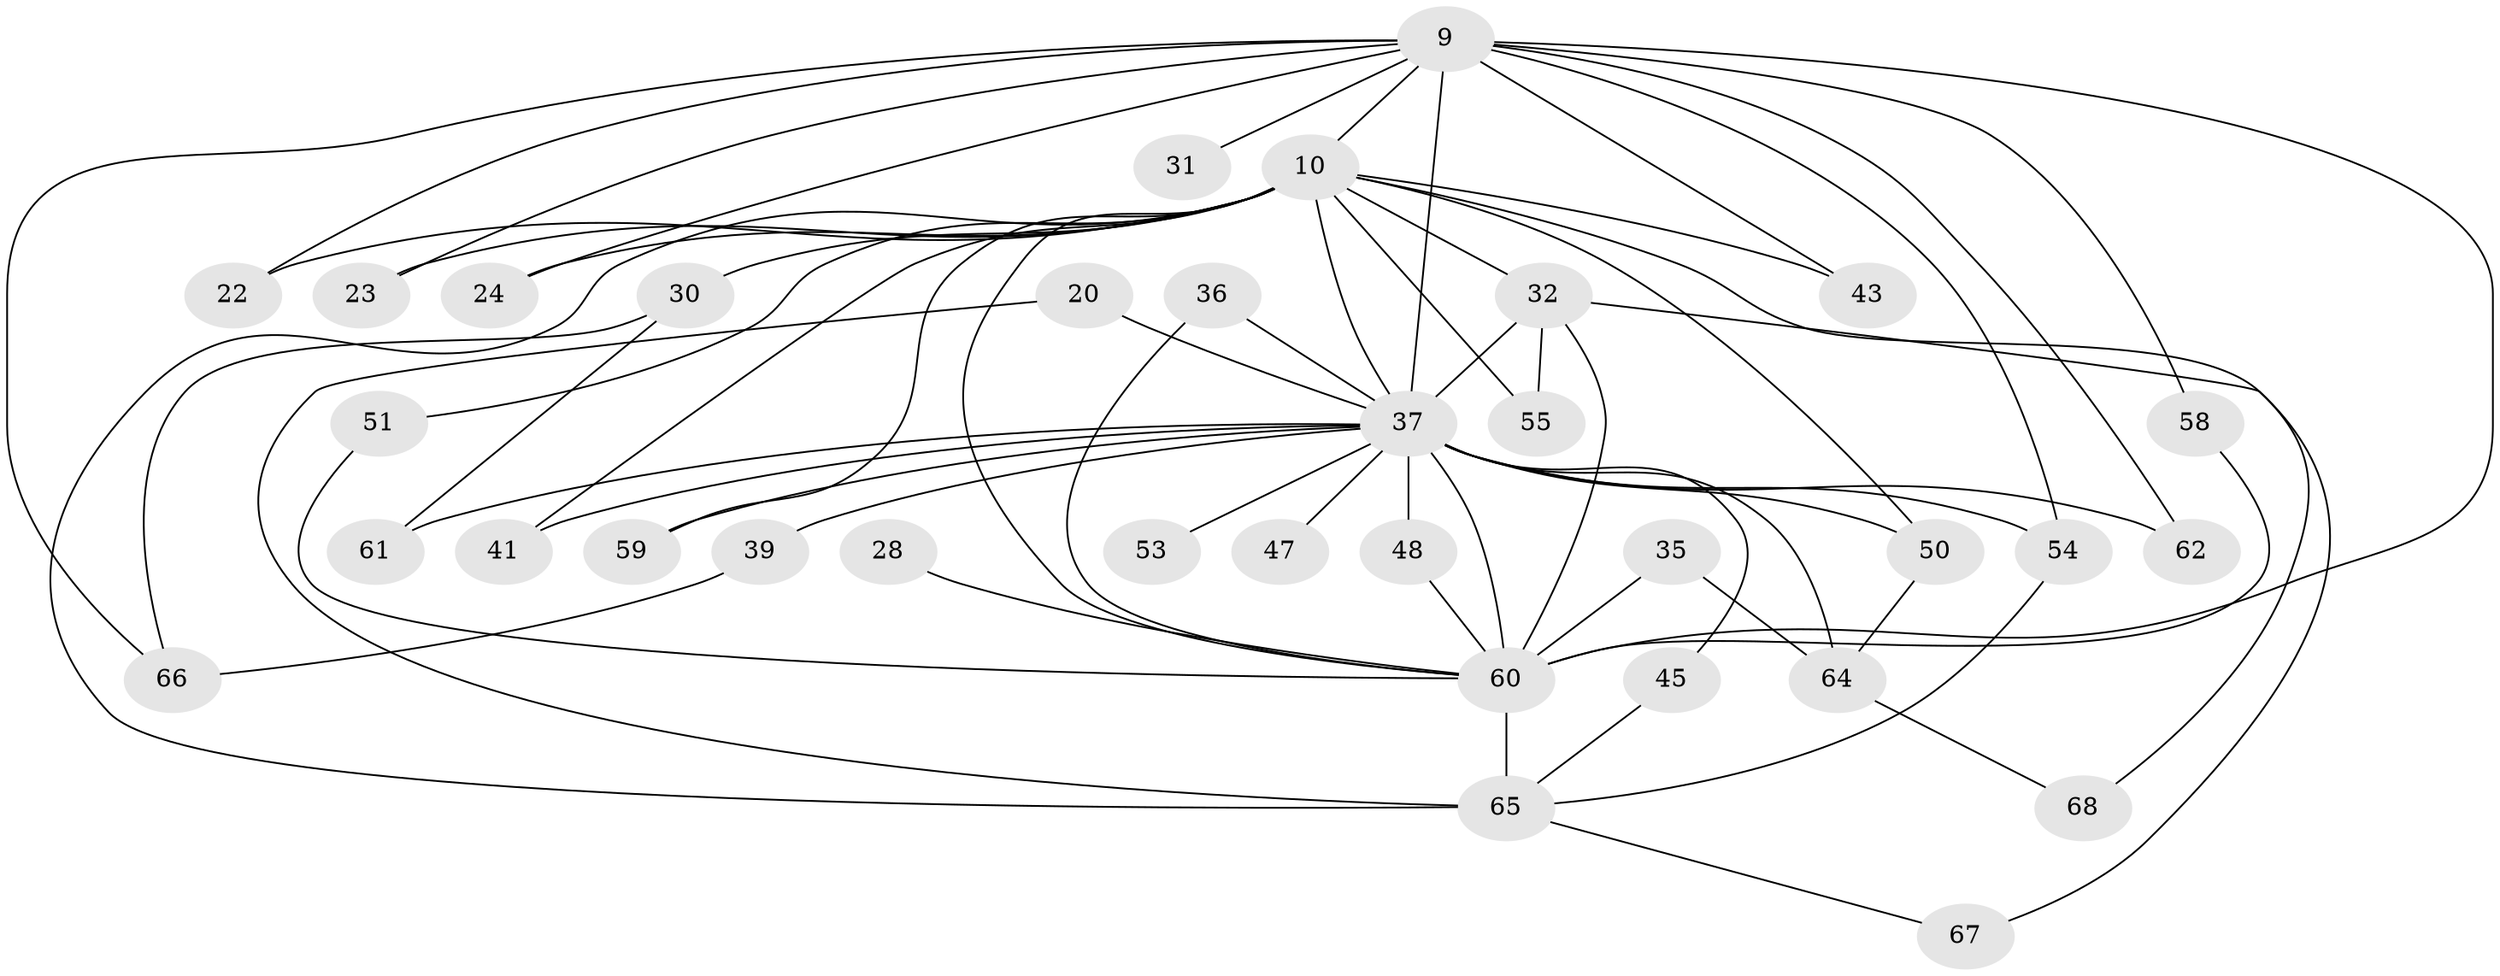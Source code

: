 // original degree distribution, {17: 0.014705882352941176, 16: 0.029411764705882353, 14: 0.014705882352941176, 23: 0.014705882352941176, 13: 0.014705882352941176, 15: 0.014705882352941176, 20: 0.014705882352941176, 11: 0.014705882352941176, 21: 0.014705882352941176, 6: 0.014705882352941176, 3: 0.22058823529411764, 5: 0.029411764705882353, 4: 0.07352941176470588, 7: 0.014705882352941176, 2: 0.5}
// Generated by graph-tools (version 1.1) at 2025/44/03/09/25 04:44:39]
// undirected, 34 vertices, 63 edges
graph export_dot {
graph [start="1"]
  node [color=gray90,style=filled];
  9 [super="+6"];
  10 [super="+8"];
  20;
  22;
  23 [super="+21"];
  24;
  28;
  30 [super="+27"];
  31;
  32 [super="+17+19+29"];
  35;
  36;
  37 [super="+5+4"];
  39;
  41;
  43 [super="+12"];
  45;
  47;
  48;
  50 [super="+42"];
  51;
  53;
  54 [super="+46"];
  55;
  58;
  59 [super="+56"];
  60 [super="+52+34"];
  61;
  62;
  64 [super="+63+26"];
  65 [super="+57+38"];
  66 [super="+49"];
  67;
  68;
  9 -- 10 [weight=6];
  9 -- 66;
  9 -- 43;
  9 -- 37 [weight=10];
  9 -- 22;
  9 -- 23;
  9 -- 24;
  9 -- 58;
  9 -- 62;
  9 -- 31 [weight=2];
  9 -- 54;
  9 -- 60 [weight=6];
  10 -- 22;
  10 -- 30 [weight=3];
  10 -- 41;
  10 -- 43 [weight=2];
  10 -- 50 [weight=4];
  10 -- 55;
  10 -- 68;
  10 -- 51;
  10 -- 23 [weight=2];
  10 -- 24;
  10 -- 37 [weight=6];
  10 -- 59;
  10 -- 60 [weight=6];
  10 -- 65 [weight=2];
  10 -- 32;
  20 -- 37;
  20 -- 65;
  28 -- 60 [weight=2];
  30 -- 61;
  30 -- 66;
  32 -- 67;
  32 -- 55;
  32 -- 37 [weight=2];
  32 -- 60;
  35 -- 64;
  35 -- 60;
  36 -- 37;
  36 -- 60;
  37 -- 45;
  37 -- 39 [weight=2];
  37 -- 41;
  37 -- 47 [weight=2];
  37 -- 53 [weight=2];
  37 -- 54 [weight=2];
  37 -- 59 [weight=3];
  37 -- 61;
  37 -- 48;
  37 -- 50 [weight=2];
  37 -- 60 [weight=8];
  37 -- 62;
  37 -- 64 [weight=3];
  39 -- 66;
  45 -- 65;
  48 -- 60;
  50 -- 64 [weight=2];
  51 -- 60;
  54 -- 65 [weight=2];
  58 -- 60;
  60 -- 65 [weight=3];
  64 -- 68;
  65 -- 67;
}
